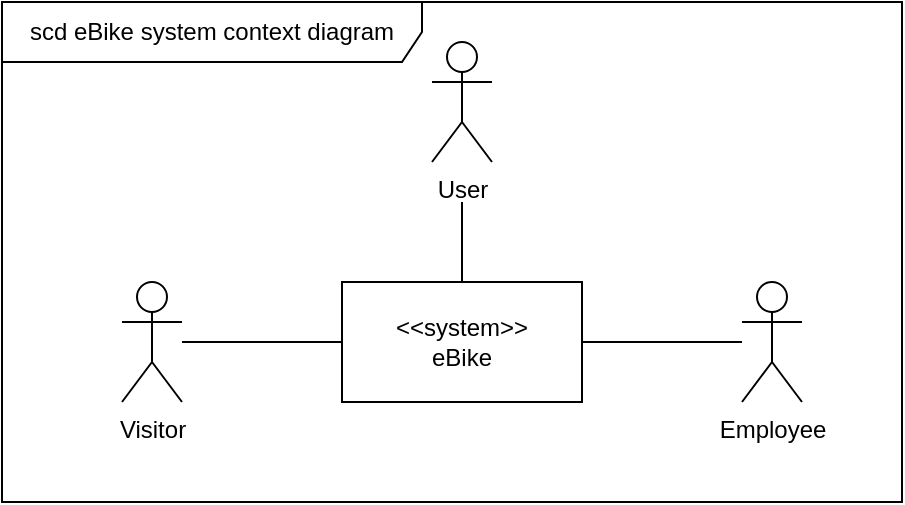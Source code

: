 <mxfile version="20.8.18" type="github">
  <diagram name="Strona-1" id="gLHsicr3WE0OQWzkWW_d">
    <mxGraphModel dx="1728" dy="937" grid="1" gridSize="10" guides="1" tooltips="1" connect="1" arrows="1" fold="1" page="1" pageScale="1" pageWidth="827" pageHeight="1169" math="0" shadow="0">
      <root>
        <mxCell id="0" />
        <mxCell id="1" parent="0" />
        <mxCell id="bd_stn3d0GWM7Ao6Tul9-1" value="&amp;lt;&amp;lt;system&amp;gt;&amp;gt;&lt;br&gt;eBike" style="rounded=0;whiteSpace=wrap;html=1;" vertex="1" parent="1">
          <mxGeometry x="350" y="330" width="120" height="60" as="geometry" />
        </mxCell>
        <mxCell id="bd_stn3d0GWM7Ao6Tul9-6" value="" style="edgeStyle=none;rounded=0;orthogonalLoop=1;jettySize=auto;html=1;endArrow=none;endFill=0;" edge="1" parent="1" source="bd_stn3d0GWM7Ao6Tul9-2" target="bd_stn3d0GWM7Ao6Tul9-1">
          <mxGeometry relative="1" as="geometry" />
        </mxCell>
        <mxCell id="bd_stn3d0GWM7Ao6Tul9-2" value="Visitor" style="shape=umlActor;verticalLabelPosition=bottom;verticalAlign=top;html=1;outlineConnect=0;" vertex="1" parent="1">
          <mxGeometry x="240" y="330" width="30" height="60" as="geometry" />
        </mxCell>
        <mxCell id="bd_stn3d0GWM7Ao6Tul9-7" value="" style="edgeStyle=none;rounded=0;orthogonalLoop=1;jettySize=auto;html=1;endArrow=none;endFill=0;" edge="1" parent="1" source="bd_stn3d0GWM7Ao6Tul9-3" target="bd_stn3d0GWM7Ao6Tul9-1">
          <mxGeometry relative="1" as="geometry" />
        </mxCell>
        <mxCell id="bd_stn3d0GWM7Ao6Tul9-3" value="Employee" style="shape=umlActor;verticalLabelPosition=bottom;verticalAlign=top;html=1;outlineConnect=0;" vertex="1" parent="1">
          <mxGeometry x="550" y="330" width="30" height="60" as="geometry" />
        </mxCell>
        <mxCell id="bd_stn3d0GWM7Ao6Tul9-5" value="" style="rounded=0;orthogonalLoop=1;jettySize=auto;html=1;endArrow=none;endFill=0;" edge="1" parent="1" target="bd_stn3d0GWM7Ao6Tul9-1">
          <mxGeometry relative="1" as="geometry">
            <mxPoint x="410" y="290" as="sourcePoint" />
          </mxGeometry>
        </mxCell>
        <mxCell id="bd_stn3d0GWM7Ao6Tul9-4" value="User&lt;br&gt;" style="shape=umlActor;verticalLabelPosition=bottom;verticalAlign=top;html=1;outlineConnect=0;" vertex="1" parent="1">
          <mxGeometry x="395" y="210" width="30" height="60" as="geometry" />
        </mxCell>
        <mxCell id="bd_stn3d0GWM7Ao6Tul9-8" value="scd eBike system context diagram" style="shape=umlFrame;whiteSpace=wrap;html=1;pointerEvents=0;width=210;height=30;" vertex="1" parent="1">
          <mxGeometry x="180" y="190" width="450" height="250" as="geometry" />
        </mxCell>
      </root>
    </mxGraphModel>
  </diagram>
</mxfile>
